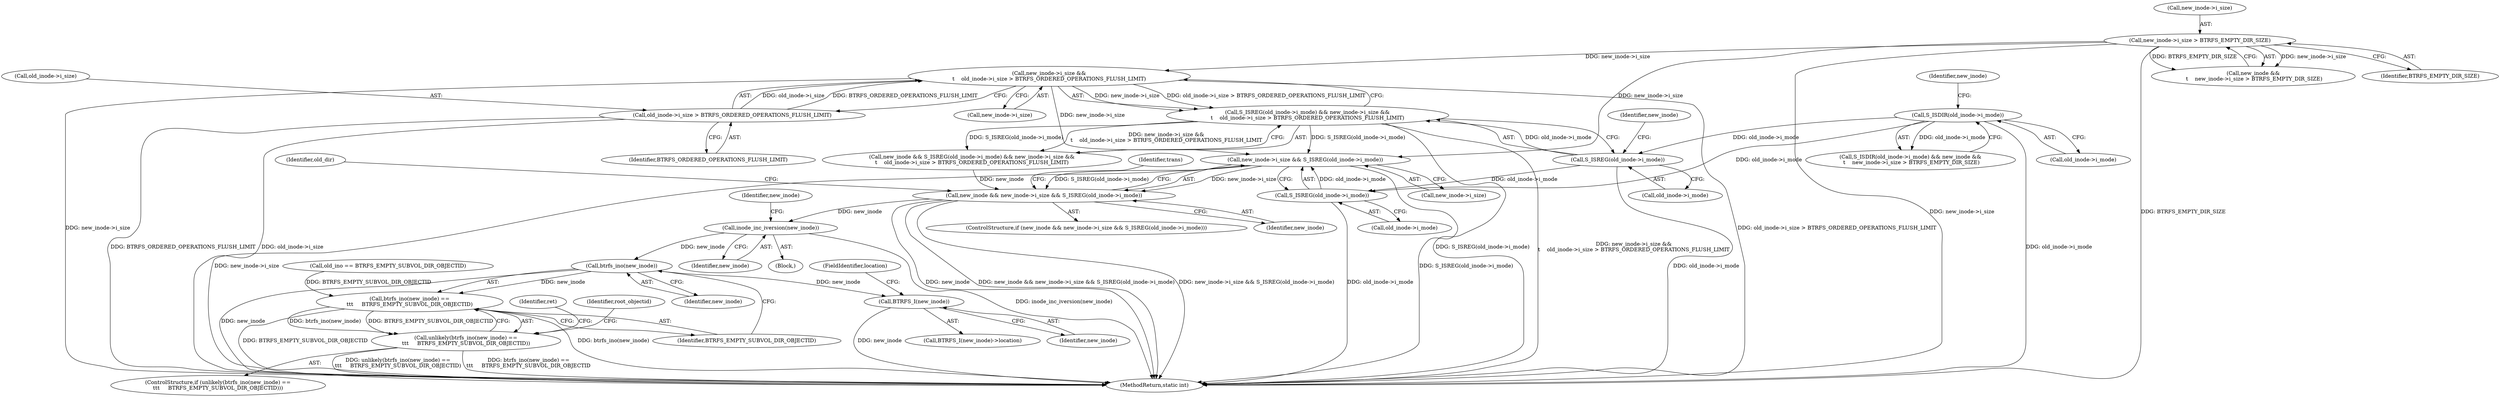 digraph "0_linux_9c52057c698fb96f8f07e7a4bcf4801a092bda89_0@pointer" {
"1000354" [label="(Call,new_inode->i_size && S_ISREG(old_inode->i_mode))"];
"1000199" [label="(Call,new_inode->i_size > BTRFS_EMPTY_DIR_SIZE)"];
"1000256" [label="(Call,new_inode->i_size &&\n\t    old_inode->i_size > BTRFS_ORDERED_OPERATIONS_FLUSH_LIMIT)"];
"1000260" [label="(Call,old_inode->i_size > BTRFS_ORDERED_OPERATIONS_FLUSH_LIMIT)"];
"1000358" [label="(Call,S_ISREG(old_inode->i_mode))"];
"1000193" [label="(Call,S_ISDIR(old_inode->i_mode))"];
"1000252" [label="(Call,S_ISREG(old_inode->i_mode))"];
"1000251" [label="(Call,S_ISREG(old_inode->i_mode) && new_inode->i_size &&\n\t    old_inode->i_size > BTRFS_ORDERED_OPERATIONS_FLUSH_LIMIT)"];
"1000352" [label="(Call,new_inode && new_inode->i_size && S_ISREG(old_inode->i_mode))"];
"1000482" [label="(Call,inode_inc_iversion(new_inode))"];
"1000492" [label="(Call,btrfs_ino(new_inode))"];
"1000491" [label="(Call,btrfs_ino(new_inode) ==\n\t\t\t     BTRFS_EMPTY_SUBVOL_DIR_OBJECTID)"];
"1000490" [label="(Call,unlikely(btrfs_ino(new_inode) ==\n\t\t\t     BTRFS_EMPTY_SUBVOL_DIR_OBJECTID))"];
"1000500" [label="(Call,BTRFS_I(new_inode))"];
"1000197" [label="(Call,new_inode &&\n \t    new_inode->i_size > BTRFS_EMPTY_DIR_SIZE)"];
"1000260" [label="(Call,old_inode->i_size > BTRFS_ORDERED_OPERATIONS_FLUSH_LIMIT)"];
"1000355" [label="(Call,new_inode->i_size)"];
"1000251" [label="(Call,S_ISREG(old_inode->i_mode) && new_inode->i_size &&\n\t    old_inode->i_size > BTRFS_ORDERED_OPERATIONS_FLUSH_LIMIT)"];
"1000482" [label="(Call,inode_inc_iversion(new_inode))"];
"1000494" [label="(Identifier,BTRFS_EMPTY_SUBVOL_DIR_OBJECTID)"];
"1000179" [label="(Call,old_ino == BTRFS_EMPTY_SUBVOL_DIR_OBJECTID)"];
"1000200" [label="(Call,new_inode->i_size)"];
"1000194" [label="(Call,old_inode->i_mode)"];
"1000500" [label="(Call,BTRFS_I(new_inode))"];
"1000256" [label="(Call,new_inode->i_size &&\n\t    old_inode->i_size > BTRFS_ORDERED_OPERATIONS_FLUSH_LIMIT)"];
"1000192" [label="(Call,S_ISDIR(old_inode->i_mode) && new_inode &&\n \t    new_inode->i_size > BTRFS_EMPTY_DIR_SIZE)"];
"1000493" [label="(Identifier,new_inode)"];
"1000501" [label="(Identifier,new_inode)"];
"1000363" [label="(Identifier,trans)"];
"1000481" [label="(Block,)"];
"1000252" [label="(Call,S_ISREG(old_inode->i_mode))"];
"1000249" [label="(Call,new_inode && S_ISREG(old_inode->i_mode) && new_inode->i_size &&\n\t    old_inode->i_size > BTRFS_ORDERED_OPERATIONS_FLUSH_LIMIT)"];
"1000502" [label="(FieldIdentifier,location)"];
"1000198" [label="(Identifier,new_inode)"];
"1000489" [label="(ControlStructure,if (unlikely(btrfs_ino(new_inode) ==\n\t\t\t     BTRFS_EMPTY_SUBVOL_DIR_OBJECTID)))"];
"1000354" [label="(Call,new_inode->i_size && S_ISREG(old_inode->i_mode))"];
"1000203" [label="(Identifier,BTRFS_EMPTY_DIR_SIZE)"];
"1000491" [label="(Call,btrfs_ino(new_inode) ==\n\t\t\t     BTRFS_EMPTY_SUBVOL_DIR_OBJECTID)"];
"1000352" [label="(Call,new_inode && new_inode->i_size && S_ISREG(old_inode->i_mode))"];
"1000486" [label="(Identifier,new_inode)"];
"1000193" [label="(Call,S_ISDIR(old_inode->i_mode))"];
"1000499" [label="(Call,BTRFS_I(new_inode)->location)"];
"1000253" [label="(Call,old_inode->i_mode)"];
"1000264" [label="(Identifier,BTRFS_ORDERED_OPERATIONS_FLUSH_LIMIT)"];
"1000199" [label="(Call,new_inode->i_size > BTRFS_EMPTY_DIR_SIZE)"];
"1000640" [label="(MethodReturn,static int)"];
"1000261" [label="(Call,old_inode->i_size)"];
"1000358" [label="(Call,S_ISREG(old_inode->i_mode))"];
"1000492" [label="(Call,btrfs_ino(new_inode))"];
"1000490" [label="(Call,unlikely(btrfs_ino(new_inode) ==\n\t\t\t     BTRFS_EMPTY_SUBVOL_DIR_OBJECTID))"];
"1000351" [label="(ControlStructure,if (new_inode && new_inode->i_size && S_ISREG(old_inode->i_mode)))"];
"1000483" [label="(Identifier,new_inode)"];
"1000359" [label="(Call,old_inode->i_mode)"];
"1000497" [label="(Identifier,root_objectid)"];
"1000353" [label="(Identifier,new_inode)"];
"1000367" [label="(Identifier,old_dir)"];
"1000257" [label="(Call,new_inode->i_size)"];
"1000258" [label="(Identifier,new_inode)"];
"1000530" [label="(Identifier,ret)"];
"1000354" -> "1000352"  [label="AST: "];
"1000354" -> "1000355"  [label="CFG: "];
"1000354" -> "1000358"  [label="CFG: "];
"1000355" -> "1000354"  [label="AST: "];
"1000358" -> "1000354"  [label="AST: "];
"1000352" -> "1000354"  [label="CFG: "];
"1000354" -> "1000640"  [label="DDG: S_ISREG(old_inode->i_mode)"];
"1000354" -> "1000640"  [label="DDG: new_inode->i_size"];
"1000354" -> "1000352"  [label="DDG: new_inode->i_size"];
"1000354" -> "1000352"  [label="DDG: S_ISREG(old_inode->i_mode)"];
"1000199" -> "1000354"  [label="DDG: new_inode->i_size"];
"1000256" -> "1000354"  [label="DDG: new_inode->i_size"];
"1000358" -> "1000354"  [label="DDG: old_inode->i_mode"];
"1000251" -> "1000354"  [label="DDG: S_ISREG(old_inode->i_mode)"];
"1000199" -> "1000197"  [label="AST: "];
"1000199" -> "1000203"  [label="CFG: "];
"1000200" -> "1000199"  [label="AST: "];
"1000203" -> "1000199"  [label="AST: "];
"1000197" -> "1000199"  [label="CFG: "];
"1000199" -> "1000640"  [label="DDG: new_inode->i_size"];
"1000199" -> "1000640"  [label="DDG: BTRFS_EMPTY_DIR_SIZE"];
"1000199" -> "1000197"  [label="DDG: new_inode->i_size"];
"1000199" -> "1000197"  [label="DDG: BTRFS_EMPTY_DIR_SIZE"];
"1000199" -> "1000256"  [label="DDG: new_inode->i_size"];
"1000256" -> "1000251"  [label="AST: "];
"1000256" -> "1000257"  [label="CFG: "];
"1000256" -> "1000260"  [label="CFG: "];
"1000257" -> "1000256"  [label="AST: "];
"1000260" -> "1000256"  [label="AST: "];
"1000251" -> "1000256"  [label="CFG: "];
"1000256" -> "1000640"  [label="DDG: old_inode->i_size > BTRFS_ORDERED_OPERATIONS_FLUSH_LIMIT"];
"1000256" -> "1000640"  [label="DDG: new_inode->i_size"];
"1000256" -> "1000251"  [label="DDG: new_inode->i_size"];
"1000256" -> "1000251"  [label="DDG: old_inode->i_size > BTRFS_ORDERED_OPERATIONS_FLUSH_LIMIT"];
"1000260" -> "1000256"  [label="DDG: old_inode->i_size"];
"1000260" -> "1000256"  [label="DDG: BTRFS_ORDERED_OPERATIONS_FLUSH_LIMIT"];
"1000260" -> "1000264"  [label="CFG: "];
"1000261" -> "1000260"  [label="AST: "];
"1000264" -> "1000260"  [label="AST: "];
"1000260" -> "1000640"  [label="DDG: BTRFS_ORDERED_OPERATIONS_FLUSH_LIMIT"];
"1000260" -> "1000640"  [label="DDG: old_inode->i_size"];
"1000358" -> "1000359"  [label="CFG: "];
"1000359" -> "1000358"  [label="AST: "];
"1000358" -> "1000640"  [label="DDG: old_inode->i_mode"];
"1000193" -> "1000358"  [label="DDG: old_inode->i_mode"];
"1000252" -> "1000358"  [label="DDG: old_inode->i_mode"];
"1000193" -> "1000192"  [label="AST: "];
"1000193" -> "1000194"  [label="CFG: "];
"1000194" -> "1000193"  [label="AST: "];
"1000198" -> "1000193"  [label="CFG: "];
"1000192" -> "1000193"  [label="CFG: "];
"1000193" -> "1000640"  [label="DDG: old_inode->i_mode"];
"1000193" -> "1000192"  [label="DDG: old_inode->i_mode"];
"1000193" -> "1000252"  [label="DDG: old_inode->i_mode"];
"1000252" -> "1000251"  [label="AST: "];
"1000252" -> "1000253"  [label="CFG: "];
"1000253" -> "1000252"  [label="AST: "];
"1000258" -> "1000252"  [label="CFG: "];
"1000251" -> "1000252"  [label="CFG: "];
"1000252" -> "1000640"  [label="DDG: old_inode->i_mode"];
"1000252" -> "1000251"  [label="DDG: old_inode->i_mode"];
"1000251" -> "1000249"  [label="AST: "];
"1000249" -> "1000251"  [label="CFG: "];
"1000251" -> "1000640"  [label="DDG: S_ISREG(old_inode->i_mode)"];
"1000251" -> "1000640"  [label="DDG: new_inode->i_size &&\n\t    old_inode->i_size > BTRFS_ORDERED_OPERATIONS_FLUSH_LIMIT"];
"1000251" -> "1000249"  [label="DDG: S_ISREG(old_inode->i_mode)"];
"1000251" -> "1000249"  [label="DDG: new_inode->i_size &&\n\t    old_inode->i_size > BTRFS_ORDERED_OPERATIONS_FLUSH_LIMIT"];
"1000352" -> "1000351"  [label="AST: "];
"1000352" -> "1000353"  [label="CFG: "];
"1000353" -> "1000352"  [label="AST: "];
"1000363" -> "1000352"  [label="CFG: "];
"1000367" -> "1000352"  [label="CFG: "];
"1000352" -> "1000640"  [label="DDG: new_inode"];
"1000352" -> "1000640"  [label="DDG: new_inode && new_inode->i_size && S_ISREG(old_inode->i_mode)"];
"1000352" -> "1000640"  [label="DDG: new_inode->i_size && S_ISREG(old_inode->i_mode)"];
"1000249" -> "1000352"  [label="DDG: new_inode"];
"1000352" -> "1000482"  [label="DDG: new_inode"];
"1000482" -> "1000481"  [label="AST: "];
"1000482" -> "1000483"  [label="CFG: "];
"1000483" -> "1000482"  [label="AST: "];
"1000486" -> "1000482"  [label="CFG: "];
"1000482" -> "1000640"  [label="DDG: inode_inc_iversion(new_inode)"];
"1000482" -> "1000492"  [label="DDG: new_inode"];
"1000492" -> "1000491"  [label="AST: "];
"1000492" -> "1000493"  [label="CFG: "];
"1000493" -> "1000492"  [label="AST: "];
"1000494" -> "1000492"  [label="CFG: "];
"1000492" -> "1000640"  [label="DDG: new_inode"];
"1000492" -> "1000491"  [label="DDG: new_inode"];
"1000492" -> "1000500"  [label="DDG: new_inode"];
"1000491" -> "1000490"  [label="AST: "];
"1000491" -> "1000494"  [label="CFG: "];
"1000494" -> "1000491"  [label="AST: "];
"1000490" -> "1000491"  [label="CFG: "];
"1000491" -> "1000640"  [label="DDG: BTRFS_EMPTY_SUBVOL_DIR_OBJECTID"];
"1000491" -> "1000640"  [label="DDG: btrfs_ino(new_inode)"];
"1000491" -> "1000490"  [label="DDG: btrfs_ino(new_inode)"];
"1000491" -> "1000490"  [label="DDG: BTRFS_EMPTY_SUBVOL_DIR_OBJECTID"];
"1000179" -> "1000491"  [label="DDG: BTRFS_EMPTY_SUBVOL_DIR_OBJECTID"];
"1000490" -> "1000489"  [label="AST: "];
"1000497" -> "1000490"  [label="CFG: "];
"1000530" -> "1000490"  [label="CFG: "];
"1000490" -> "1000640"  [label="DDG: btrfs_ino(new_inode) ==\n\t\t\t     BTRFS_EMPTY_SUBVOL_DIR_OBJECTID"];
"1000490" -> "1000640"  [label="DDG: unlikely(btrfs_ino(new_inode) ==\n\t\t\t     BTRFS_EMPTY_SUBVOL_DIR_OBJECTID)"];
"1000500" -> "1000499"  [label="AST: "];
"1000500" -> "1000501"  [label="CFG: "];
"1000501" -> "1000500"  [label="AST: "];
"1000502" -> "1000500"  [label="CFG: "];
"1000500" -> "1000640"  [label="DDG: new_inode"];
}
